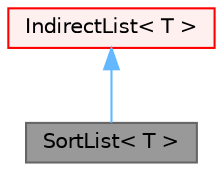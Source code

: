 digraph "SortList&lt; T &gt;"
{
 // LATEX_PDF_SIZE
  bgcolor="transparent";
  edge [fontname=Helvetica,fontsize=10,labelfontname=Helvetica,labelfontsize=10];
  node [fontname=Helvetica,fontsize=10,shape=box,height=0.2,width=0.4];
  Node1 [id="Node000001",label="SortList\< T \>",height=0.2,width=0.4,color="gray40", fillcolor="grey60", style="filled", fontcolor="black",tooltip="An indirect list with addressing based on sorting. The list is sorted upon construction or when expli..."];
  Node2 -> Node1 [id="edge1_Node000001_Node000002",dir="back",color="steelblue1",style="solid",tooltip=" "];
  Node2 [id="Node000002",label="IndirectList\< T \>",height=0.2,width=0.4,color="red", fillcolor="#FFF0F0", style="filled",URL="$classFoam_1_1IndirectList.html",tooltip="A List with indirect addressing."];
}
